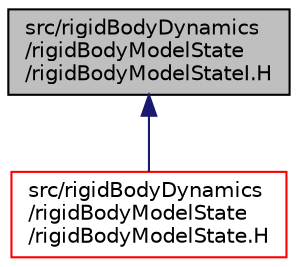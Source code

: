 digraph "src/rigidBodyDynamics/rigidBodyModelState/rigidBodyModelStateI.H"
{
  bgcolor="transparent";
  edge [fontname="Helvetica",fontsize="10",labelfontname="Helvetica",labelfontsize="10"];
  node [fontname="Helvetica",fontsize="10",shape=record];
  Node1 [label="src/rigidBodyDynamics\l/rigidBodyModelState\l/rigidBodyModelStateI.H",height=0.2,width=0.4,color="black", fillcolor="grey75", style="filled", fontcolor="black"];
  Node1 -> Node2 [dir="back",color="midnightblue",fontsize="10",style="solid",fontname="Helvetica"];
  Node2 [label="src/rigidBodyDynamics\l/rigidBodyModelState\l/rigidBodyModelState.H",height=0.2,width=0.4,color="red",URL="$a09763.html"];
}
